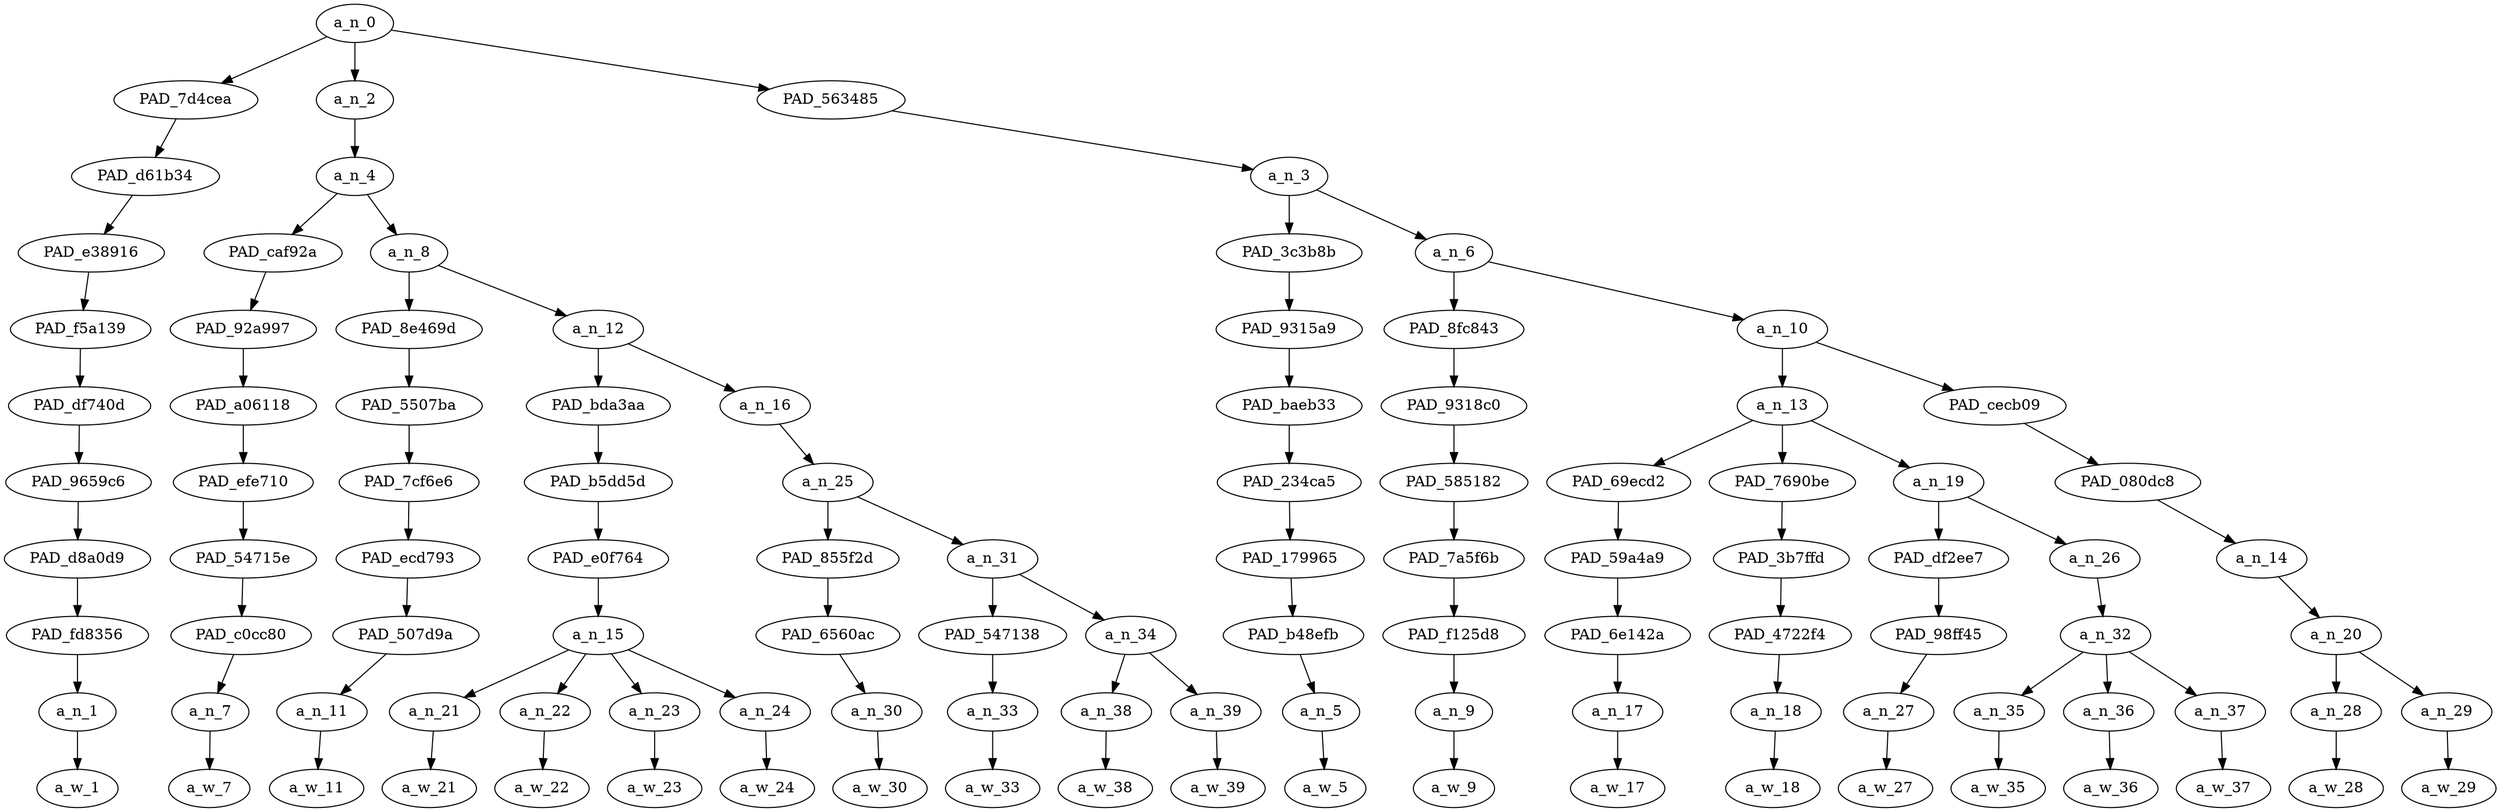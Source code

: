 strict digraph "" {
	a_n_0	[div_dir=1,
		index=0,
		level=10,
		pos="5.105902777777778,10!",
		text_span="[0, 1, 2, 3, 4, 5, 6, 7, 8, 9, 10, 11, 12, 13, 14, 15, 16, 17, 18, 19, 20]",
		value=0.99999999];
	PAD_7d4cea	[div_dir=1,
		index=0,
		level=9,
		pos="0.0,9!",
		text_span="[0]",
		value=0.03231396];
	a_n_0 -> PAD_7d4cea;
	a_n_2	[div_dir=1,
		index=1,
		level=9,
		pos="2.546875,9!",
		text_span="[1, 2, 3, 4, 5, 6, 7, 8, 9, 10]",
		value=0.61115430];
	a_n_0 -> a_n_2;
	PAD_563485	[div_dir=1,
		index=2,
		level=9,
		pos="12.770833333333332,9!",
		text_span="[11, 12, 13, 14, 15, 16, 17, 18, 19, 20]",
		value=0.35638664];
	a_n_0 -> PAD_563485;
	PAD_d61b34	[div_dir=1,
		index=0,
		level=8,
		pos="0.0,8!",
		text_span="[0]",
		value=0.03231396];
	PAD_7d4cea -> PAD_d61b34;
	PAD_e38916	[div_dir=1,
		index=0,
		level=7,
		pos="0.0,7!",
		text_span="[0]",
		value=0.03231396];
	PAD_d61b34 -> PAD_e38916;
	PAD_f5a139	[div_dir=1,
		index=0,
		level=6,
		pos="0.0,6!",
		text_span="[0]",
		value=0.03231396];
	PAD_e38916 -> PAD_f5a139;
	PAD_df740d	[div_dir=1,
		index=0,
		level=5,
		pos="0.0,5!",
		text_span="[0]",
		value=0.03231396];
	PAD_f5a139 -> PAD_df740d;
	PAD_9659c6	[div_dir=1,
		index=0,
		level=4,
		pos="0.0,4!",
		text_span="[0]",
		value=0.03231396];
	PAD_df740d -> PAD_9659c6;
	PAD_d8a0d9	[div_dir=1,
		index=0,
		level=3,
		pos="0.0,3!",
		text_span="[0]",
		value=0.03231396];
	PAD_9659c6 -> PAD_d8a0d9;
	PAD_fd8356	[div_dir=1,
		index=0,
		level=2,
		pos="0.0,2!",
		text_span="[0]",
		value=0.03231396];
	PAD_d8a0d9 -> PAD_fd8356;
	a_n_1	[div_dir=1,
		index=0,
		level=1,
		pos="0.0,1!",
		text_span="[0]",
		value=0.03231396];
	PAD_fd8356 -> a_n_1;
	a_w_1	[div_dir=0,
		index=0,
		level=0,
		pos="0,0!",
		text_span="[0]",
		value="<user>"];
	a_n_1 -> a_w_1;
	a_n_4	[div_dir=1,
		index=1,
		level=8,
		pos="2.546875,8!",
		text_span="[1, 2, 3, 4, 5, 6, 7, 8, 9, 10]",
		value=0.61112996];
	a_n_2 -> a_n_4;
	PAD_caf92a	[div_dir=-1,
		index=1,
		level=7,
		pos="1.0,7!",
		text_span="[1]",
		value=0.04136437];
	a_n_4 -> PAD_caf92a;
	a_n_8	[div_dir=1,
		index=2,
		level=7,
		pos="4.09375,7!",
		text_span="[2, 3, 4, 5, 6, 7, 8, 9, 10]",
		value=0.56974124];
	a_n_4 -> a_n_8;
	PAD_92a997	[div_dir=-1,
		index=1,
		level=6,
		pos="1.0,6!",
		text_span="[1]",
		value=0.04136437];
	PAD_caf92a -> PAD_92a997;
	PAD_a06118	[div_dir=-1,
		index=1,
		level=5,
		pos="1.0,5!",
		text_span="[1]",
		value=0.04136437];
	PAD_92a997 -> PAD_a06118;
	PAD_efe710	[div_dir=-1,
		index=1,
		level=4,
		pos="1.0,4!",
		text_span="[1]",
		value=0.04136437];
	PAD_a06118 -> PAD_efe710;
	PAD_54715e	[div_dir=-1,
		index=1,
		level=3,
		pos="1.0,3!",
		text_span="[1]",
		value=0.04136437];
	PAD_efe710 -> PAD_54715e;
	PAD_c0cc80	[div_dir=-1,
		index=1,
		level=2,
		pos="1.0,2!",
		text_span="[1]",
		value=0.04136437];
	PAD_54715e -> PAD_c0cc80;
	a_n_7	[div_dir=-1,
		index=1,
		level=1,
		pos="1.0,1!",
		text_span="[1]",
		value=0.04136437];
	PAD_c0cc80 -> a_n_7;
	a_w_7	[div_dir=0,
		index=1,
		level=0,
		pos="1,0!",
		text_span="[1]",
		value=you];
	a_n_7 -> a_w_7;
	PAD_8e469d	[div_dir=1,
		index=2,
		level=6,
		pos="2.0,6!",
		text_span="[2]",
		value=0.02959212];
	a_n_8 -> PAD_8e469d;
	a_n_12	[div_dir=-1,
		index=3,
		level=6,
		pos="6.1875,6!",
		text_span="[3, 4, 5, 6, 7, 8, 9, 10]",
		value=0.54009745];
	a_n_8 -> a_n_12;
	PAD_5507ba	[div_dir=1,
		index=2,
		level=5,
		pos="2.0,5!",
		text_span="[2]",
		value=0.02959212];
	PAD_8e469d -> PAD_5507ba;
	PAD_7cf6e6	[div_dir=1,
		index=2,
		level=4,
		pos="2.0,4!",
		text_span="[2]",
		value=0.02959212];
	PAD_5507ba -> PAD_7cf6e6;
	PAD_ecd793	[div_dir=1,
		index=2,
		level=3,
		pos="2.0,3!",
		text_span="[2]",
		value=0.02959212];
	PAD_7cf6e6 -> PAD_ecd793;
	PAD_507d9a	[div_dir=1,
		index=2,
		level=2,
		pos="2.0,2!",
		text_span="[2]",
		value=0.02959212];
	PAD_ecd793 -> PAD_507d9a;
	a_n_11	[div_dir=1,
		index=2,
		level=1,
		pos="2.0,1!",
		text_span="[2]",
		value=0.02959212];
	PAD_507d9a -> a_n_11;
	a_w_11	[div_dir=0,
		index=2,
		level=0,
		pos="2,0!",
		text_span="[2]",
		value=are];
	a_n_11 -> a_w_11;
	PAD_bda3aa	[div_dir=1,
		index=3,
		level=5,
		pos="4.5,5!",
		text_span="[3, 4, 5, 6]",
		value=0.37631065];
	a_n_12 -> PAD_bda3aa;
	a_n_16	[div_dir=-1,
		index=4,
		level=5,
		pos="7.875,5!",
		text_span="[7, 8, 9, 10]",
		value=0.16377498];
	a_n_12 -> a_n_16;
	PAD_b5dd5d	[div_dir=1,
		index=3,
		level=4,
		pos="4.5,4!",
		text_span="[3, 4, 5, 6]",
		value=0.37631065];
	PAD_bda3aa -> PAD_b5dd5d;
	PAD_e0f764	[div_dir=1,
		index=3,
		level=3,
		pos="4.5,3!",
		text_span="[3, 4, 5, 6]",
		value=0.37631065];
	PAD_b5dd5d -> PAD_e0f764;
	a_n_15	[div_dir=1,
		index=3,
		level=2,
		pos="4.5,2!",
		text_span="[3, 4, 5, 6]",
		value=0.37631065];
	PAD_e0f764 -> a_n_15;
	a_n_21	[div_dir=1,
		index=3,
		level=1,
		pos="3.0,1!",
		text_span="[3]",
		value=0.03367560];
	a_n_15 -> a_n_21;
	a_n_22	[div_dir=1,
		index=4,
		level=1,
		pos="4.0,1!",
		text_span="[4]",
		value=0.06332317];
	a_n_15 -> a_n_22;
	a_n_23	[div_dir=1,
		index=5,
		level=1,
		pos="5.0,1!",
		text_span="[5]",
		value=0.16115926];
	a_n_15 -> a_n_23;
	a_n_24	[div_dir=-1,
		index=6,
		level=1,
		pos="6.0,1!",
		text_span="[6]",
		value=0.11809880];
	a_n_15 -> a_n_24;
	a_w_21	[div_dir=0,
		index=3,
		level=0,
		pos="3,0!",
		text_span="[3]",
		value=a];
	a_n_21 -> a_w_21;
	a_w_22	[div_dir=0,
		index=4,
		level=0,
		pos="4,0!",
		text_span="[4]",
		value=fake];
	a_n_22 -> a_w_22;
	a_w_23	[div_dir=0,
		index=5,
		level=0,
		pos="5,0!",
		text_span="[5]",
		value=pervert];
	a_n_23 -> a_w_23;
	a_w_24	[div_dir=0,
		index=6,
		level=0,
		pos="6,0!",
		text_span="[6]",
		value=asshole];
	a_n_24 -> a_w_24;
	a_n_25	[div_dir=-1,
		index=4,
		level=4,
		pos="7.875,4!",
		text_span="[7, 8, 9, 10]",
		value=0.16369603];
	a_n_16 -> a_n_25;
	PAD_855f2d	[div_dir=1,
		index=4,
		level=3,
		pos="7.0,3!",
		text_span="[7]",
		value=0.03261177];
	a_n_25 -> PAD_855f2d;
	a_n_31	[div_dir=-1,
		index=5,
		level=3,
		pos="8.75,3!",
		text_span="[8, 9, 10]",
		value=0.13100532];
	a_n_25 -> a_n_31;
	PAD_6560ac	[div_dir=1,
		index=4,
		level=2,
		pos="7.0,2!",
		text_span="[7]",
		value=0.03261177];
	PAD_855f2d -> PAD_6560ac;
	a_n_30	[div_dir=1,
		index=7,
		level=1,
		pos="7.0,1!",
		text_span="[7]",
		value=0.03261177];
	PAD_6560ac -> a_n_30;
	a_w_30	[div_dir=0,
		index=7,
		level=0,
		pos="7,0!",
		text_span="[7]",
		value=you1];
	a_n_30 -> a_w_30;
	PAD_547138	[div_dir=1,
		index=5,
		level=2,
		pos="8.0,2!",
		text_span="[8]",
		value=0.02722041];
	a_n_31 -> PAD_547138;
	a_n_34	[div_dir=-1,
		index=6,
		level=2,
		pos="9.5,2!",
		text_span="[9, 10]",
		value=0.10364177];
	a_n_31 -> a_n_34;
	a_n_33	[div_dir=1,
		index=8,
		level=1,
		pos="8.0,1!",
		text_span="[8]",
		value=0.02722041];
	PAD_547138 -> a_n_33;
	a_w_33	[div_dir=0,
		index=8,
		level=0,
		pos="8,0!",
		text_span="[8]",
		value=can];
	a_n_33 -> a_w_33;
	a_n_38	[div_dir=-1,
		index=9,
		level=1,
		pos="9.0,1!",
		text_span="[9]",
		value=0.02558110];
	a_n_34 -> a_n_38;
	a_n_39	[div_dir=-1,
		index=10,
		level=1,
		pos="10.0,1!",
		text_span="[10]",
		value=0.07787534];
	a_n_34 -> a_n_39;
	a_w_38	[div_dir=0,
		index=9,
		level=0,
		pos="9,0!",
		text_span="[9]",
		value=be];
	a_n_38 -> a_w_38;
	a_w_39	[div_dir=0,
		index=10,
		level=0,
		pos="10,0!",
		text_span="[10]",
		value=raped];
	a_n_39 -> a_w_39;
	a_n_3	[div_dir=1,
		index=2,
		level=8,
		pos="12.770833333333332,8!",
		text_span="[11, 12, 13, 14, 15, 16, 17, 18, 19, 20]",
		value=0.35638664];
	PAD_563485 -> a_n_3;
	PAD_3c3b8b	[div_dir=1,
		index=3,
		level=7,
		pos="11.0,7!",
		text_span="[11]",
		value=0.06041056];
	a_n_3 -> PAD_3c3b8b;
	a_n_6	[div_dir=1,
		index=4,
		level=7,
		pos="14.541666666666666,7!",
		text_span="[12, 13, 14, 15, 16, 17, 18, 19, 20]",
		value=0.29582933];
	a_n_3 -> a_n_6;
	PAD_9315a9	[div_dir=1,
		index=4,
		level=6,
		pos="11.0,6!",
		text_span="[11]",
		value=0.06041056];
	PAD_3c3b8b -> PAD_9315a9;
	PAD_baeb33	[div_dir=1,
		index=5,
		level=5,
		pos="11.0,5!",
		text_span="[11]",
		value=0.06041056];
	PAD_9315a9 -> PAD_baeb33;
	PAD_234ca5	[div_dir=1,
		index=5,
		level=4,
		pos="11.0,4!",
		text_span="[11]",
		value=0.06041056];
	PAD_baeb33 -> PAD_234ca5;
	PAD_179965	[div_dir=1,
		index=6,
		level=3,
		pos="11.0,3!",
		text_span="[11]",
		value=0.06041056];
	PAD_234ca5 -> PAD_179965;
	PAD_b48efb	[div_dir=1,
		index=7,
		level=2,
		pos="11.0,2!",
		text_span="[11]",
		value=0.06041056];
	PAD_179965 -> PAD_b48efb;
	a_n_5	[div_dir=1,
		index=11,
		level=1,
		pos="11.0,1!",
		text_span="[11]",
		value=0.06041056];
	PAD_b48efb -> a_n_5;
	a_w_5	[div_dir=0,
		index=11,
		level=0,
		pos="11,0!",
		text_span="[11]",
		value=dont];
	a_n_5 -> a_w_5;
	PAD_8fc843	[div_dir=1,
		index=5,
		level=6,
		pos="12.0,6!",
		text_span="[12]",
		value=0.02337100];
	a_n_6 -> PAD_8fc843;
	a_n_10	[div_dir=1,
		index=6,
		level=6,
		pos="17.083333333333332,6!",
		text_span="[13, 14, 15, 16, 17, 18, 19, 20]",
		value=0.27235384];
	a_n_6 -> a_n_10;
	PAD_9318c0	[div_dir=1,
		index=6,
		level=5,
		pos="12.0,5!",
		text_span="[12]",
		value=0.02337100];
	PAD_8fc843 -> PAD_9318c0;
	PAD_585182	[div_dir=1,
		index=6,
		level=4,
		pos="12.0,4!",
		text_span="[12]",
		value=0.02337100];
	PAD_9318c0 -> PAD_585182;
	PAD_7a5f6b	[div_dir=1,
		index=7,
		level=3,
		pos="12.0,3!",
		text_span="[12]",
		value=0.02337100];
	PAD_585182 -> PAD_7a5f6b;
	PAD_f125d8	[div_dir=1,
		index=8,
		level=2,
		pos="12.0,2!",
		text_span="[12]",
		value=0.02337100];
	PAD_7a5f6b -> PAD_f125d8;
	a_n_9	[div_dir=1,
		index=12,
		level=1,
		pos="12.0,1!",
		text_span="[12]",
		value=0.02337100];
	PAD_f125d8 -> a_n_9;
	a_w_9	[div_dir=0,
		index=12,
		level=0,
		pos="12,0!",
		text_span="[12]",
		value=be1];
	a_n_9 -> a_w_9;
	a_n_13	[div_dir=1,
		index=7,
		level=5,
		pos="14.666666666666666,5!",
		text_span="[13, 14, 15, 16, 17, 18]",
		value=0.20719874];
	a_n_10 -> a_n_13;
	PAD_cecb09	[div_dir=1,
		index=8,
		level=5,
		pos="19.5,5!",
		text_span="[19, 20]",
		value=0.06506241];
	a_n_10 -> PAD_cecb09;
	PAD_69ecd2	[div_dir=1,
		index=7,
		level=4,
		pos="13.0,4!",
		text_span="[13]",
		value=0.03717836];
	a_n_13 -> PAD_69ecd2;
	PAD_7690be	[div_dir=1,
		index=8,
		level=4,
		pos="14.0,4!",
		text_span="[14]",
		value=0.02591831];
	a_n_13 -> PAD_7690be;
	a_n_19	[div_dir=1,
		index=9,
		level=4,
		pos="17.0,4!",
		text_span="[15, 16, 17, 18]",
		value=0.14400414];
	a_n_13 -> a_n_19;
	PAD_59a4a9	[div_dir=1,
		index=8,
		level=3,
		pos="13.0,3!",
		text_span="[13]",
		value=0.03717836];
	PAD_69ecd2 -> PAD_59a4a9;
	PAD_6e142a	[div_dir=1,
		index=9,
		level=2,
		pos="13.0,2!",
		text_span="[13]",
		value=0.03717836];
	PAD_59a4a9 -> PAD_6e142a;
	a_n_17	[div_dir=1,
		index=13,
		level=1,
		pos="13.0,1!",
		text_span="[13]",
		value=0.03717836];
	PAD_6e142a -> a_n_17;
	a_w_17	[div_dir=0,
		index=13,
		level=0,
		pos="13,0!",
		text_span="[13]",
		value=stupid];
	a_n_17 -> a_w_17;
	PAD_3b7ffd	[div_dir=1,
		index=9,
		level=3,
		pos="14.0,3!",
		text_span="[14]",
		value=0.02591831];
	PAD_7690be -> PAD_3b7ffd;
	PAD_4722f4	[div_dir=1,
		index=10,
		level=2,
		pos="14.0,2!",
		text_span="[14]",
		value=0.02591831];
	PAD_3b7ffd -> PAD_4722f4;
	a_n_18	[div_dir=1,
		index=14,
		level=1,
		pos="14.0,1!",
		text_span="[14]",
		value=0.02591831];
	PAD_4722f4 -> a_n_18;
	a_w_18	[div_dir=0,
		index=14,
		level=0,
		pos="14,0!",
		text_span="[14]",
		value=and];
	a_n_18 -> a_w_18;
	PAD_df2ee7	[div_dir=-1,
		index=11,
		level=3,
		pos="18.0,3!",
		text_span="[18]",
		value=0.03760166];
	a_n_19 -> PAD_df2ee7;
	a_n_26	[div_dir=1,
		index=10,
		level=3,
		pos="16.0,3!",
		text_span="[15, 16, 17]",
		value=0.10630053];
	a_n_19 -> a_n_26;
	PAD_98ff45	[div_dir=-1,
		index=12,
		level=2,
		pos="18.0,2!",
		text_span="[18]",
		value=0.03760166];
	PAD_df2ee7 -> PAD_98ff45;
	a_n_27	[div_dir=-1,
		index=18,
		level=1,
		pos="18.0,1!",
		text_span="[18]",
		value=0.03760166];
	PAD_98ff45 -> a_n_27;
	a_w_27	[div_dir=0,
		index=18,
		level=0,
		pos="18,0!",
		text_span="[18]",
		value=change];
	a_n_27 -> a_w_27;
	a_n_32	[div_dir=1,
		index=11,
		level=2,
		pos="16.0,2!",
		text_span="[15, 16, 17]",
		value=0.10616215];
	a_n_26 -> a_n_32;
	a_n_35	[div_dir=1,
		index=15,
		level=1,
		pos="15.0,1!",
		text_span="[15]",
		value=0.03336357];
	a_n_32 -> a_n_35;
	a_n_36	[div_dir=1,
		index=16,
		level=1,
		pos="16.0,1!",
		text_span="[16]",
		value=0.02550438];
	a_n_32 -> a_n_36;
	a_n_37	[div_dir=1,
		index=17,
		level=1,
		pos="17.0,1!",
		text_span="[17]",
		value=0.04715583];
	a_n_32 -> a_n_37;
	a_w_35	[div_dir=0,
		index=15,
		level=0,
		pos="15,0!",
		text_span="[15]",
		value=work];
	a_n_35 -> a_w_35;
	a_w_36	[div_dir=0,
		index=16,
		level=0,
		pos="16,0!",
		text_span="[16]",
		value=or];
	a_n_36 -> a_w_36;
	a_w_37	[div_dir=0,
		index=17,
		level=0,
		pos="17,0!",
		text_span="[17]",
		value=study];
	a_n_37 -> a_w_37;
	PAD_080dc8	[div_dir=1,
		index=10,
		level=4,
		pos="19.5,4!",
		text_span="[19, 20]",
		value=0.06506241];
	PAD_cecb09 -> PAD_080dc8;
	a_n_14	[div_dir=1,
		index=12,
		level=3,
		pos="19.5,3!",
		text_span="[19, 20]",
		value=0.06506241];
	PAD_080dc8 -> a_n_14;
	a_n_20	[div_dir=1,
		index=13,
		level=2,
		pos="19.5,2!",
		text_span="[19, 20]",
		value=0.06504554];
	a_n_14 -> a_n_20;
	a_n_28	[div_dir=1,
		index=19,
		level=1,
		pos="19.0,1!",
		text_span="[19]",
		value=0.02680176];
	a_n_20 -> a_n_28;
	a_n_29	[div_dir=-1,
		index=20,
		level=1,
		pos="20.0,1!",
		text_span="[20]",
		value=0.03822690];
	a_n_20 -> a_n_29;
	a_w_28	[div_dir=0,
		index=19,
		level=0,
		pos="19,0!",
		text_span="[19]",
		value=you2];
	a_n_28 -> a_w_28;
	a_w_29	[div_dir=0,
		index=20,
		level=0,
		pos="20,0!",
		text_span="[20]",
		value=life];
	a_n_29 -> a_w_29;
}
